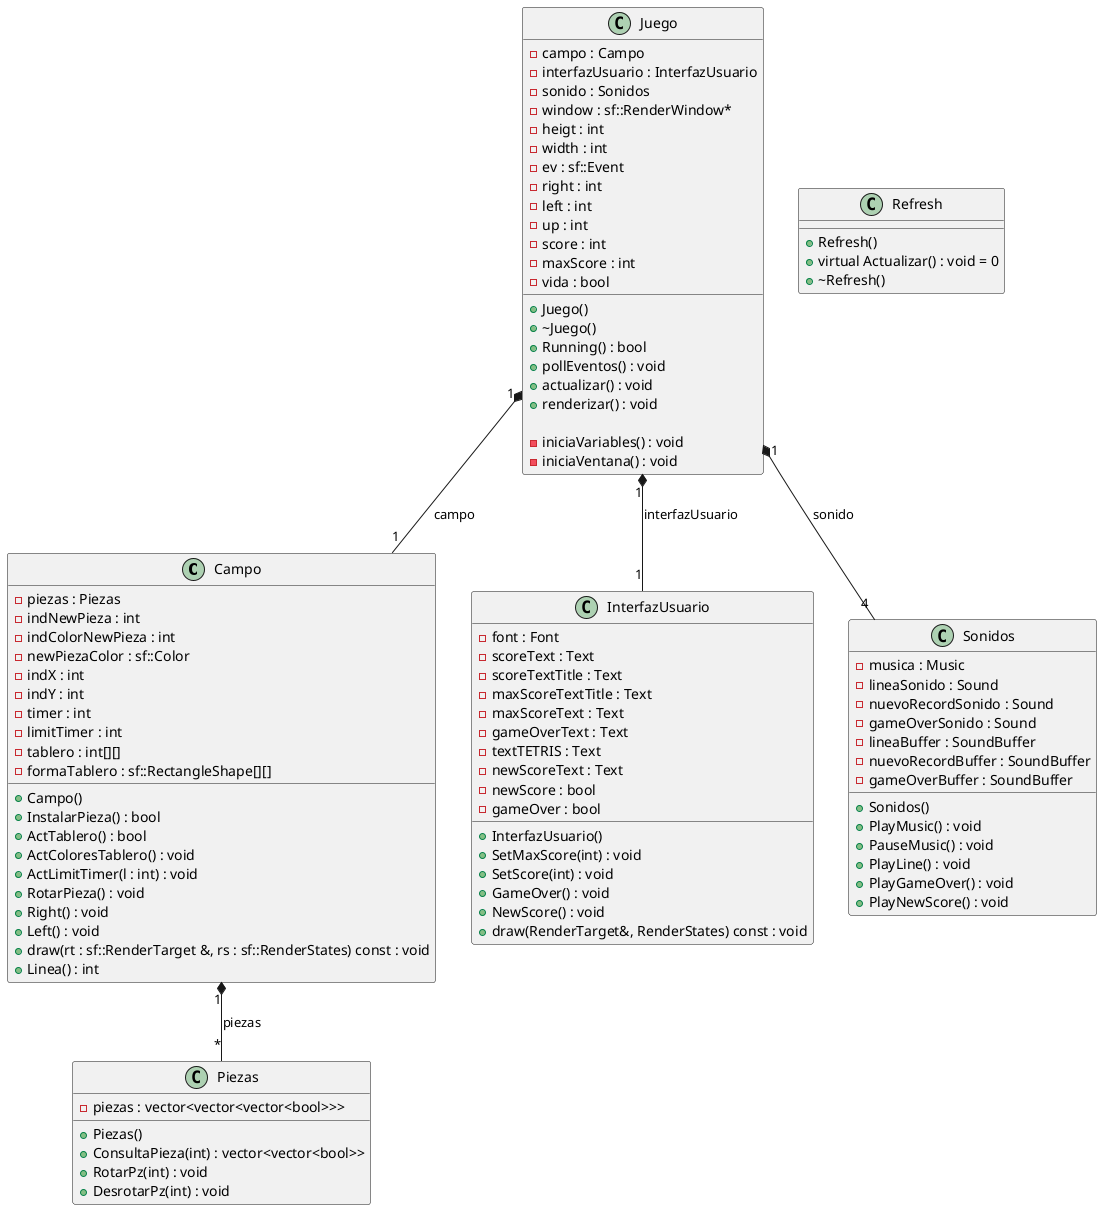 @startuml Tetris

class Campo {
    - piezas : Piezas
    - indNewPieza : int
    - indColorNewPieza : int
    - newPiezaColor : sf::Color
    - indX : int
    - indY : int
    - timer : int
    - limitTimer : int
    - tablero : int[][]
    - formaTablero : sf::RectangleShape[][]

    + Campo()
    + InstalarPieza() : bool
    + ActTablero() : bool
    + ActColoresTablero() : void
    + ActLimitTimer(l : int) : void
    + RotarPieza() : void
    + Right() : void
    + Left() : void
    + draw(rt : sf::RenderTarget &, rs : sf::RenderStates) const : void
    + Linea() : int
}

class InterfazUsuario {
    - font : Font
    - scoreText : Text
    - scoreTextTitle : Text
    - maxScoreTextTitle : Text
    - maxScoreText : Text
    - gameOverText : Text
    - textTETRIS : Text
    - newScoreText : Text
    - newScore : bool
    - gameOver : bool

    + InterfazUsuario()
    + SetMaxScore(int) : void
    + SetScore(int) : void
    + GameOver() : void
    + NewScore() : void
    + draw(RenderTarget&, RenderStates) const : void

}

class Juego {
    - campo : Campo
    - interfazUsuario : InterfazUsuario
    - sonido : Sonidos
    - window : sf::RenderWindow*
    - heigt : int
    - width : int
    - ev : sf::Event
    - right : int
    - left : int
    - up : int
    - score : int
    - maxScore : int
    - vida : bool

    + Juego()
    + ~Juego()
    + Running() : bool
    + pollEventos() : void
    + actualizar() : void
    + renderizar() : void

    - iniciaVariables() : void
    - iniciaVentana() : void
}

class Piezas {
    - piezas : vector<vector<vector<bool>>>

    + Piezas()
    + ConsultaPieza(int) : vector<vector<bool>>
    + RotarPz(int) : void
    + DesrotarPz(int) : void
}

class Refresh {
    + Refresh()
    + virtual Actualizar() : void = 0
    + ~Refresh()
}

class Sonidos {
    - musica : Music
    - lineaSonido : Sound
    - nuevoRecordSonido : Sound
    - gameOverSonido : Sound
    - lineaBuffer : SoundBuffer
    - nuevoRecordBuffer : SoundBuffer
    - gameOverBuffer : SoundBuffer

    + Sonidos()
    + PlayMusic() : void
    + PauseMusic() : void
    + PlayLine() : void
    + PlayGameOver() : void
    + PlayNewScore() : void
}

Juego "1" *-- "1" Campo: campo 
Juego "1" *-- "1" InterfazUsuario: interfazUsuario 
Juego "1" *-- "4" Sonidos: sonido 
Campo "1" *-- "*" Piezas: piezas

@enduml